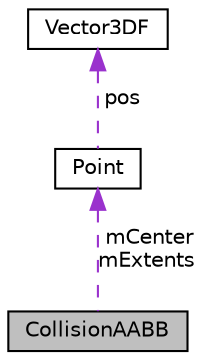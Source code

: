 digraph "CollisionAABB"
{
  edge [fontname="Helvetica",fontsize="10",labelfontname="Helvetica",labelfontsize="10"];
  node [fontname="Helvetica",fontsize="10",shape=record];
  Node1 [label="CollisionAABB",height=0.2,width=0.4,color="black", fillcolor="grey75", style="filled", fontcolor="black"];
  Node2 -> Node1 [dir="back",color="darkorchid3",fontsize="10",style="dashed",label=" mCenter\nmExtents" ];
  Node2 [label="Point",height=0.2,width=0.4,color="black", fillcolor="white", style="filled",URL="$class_point.html"];
  Node3 -> Node2 [dir="back",color="darkorchid3",fontsize="10",style="dashed",label=" pos" ];
  Node3 [label="Vector3DF",height=0.2,width=0.4,color="black", fillcolor="white", style="filled",URL="$class_vector3_d_f.html"];
}
